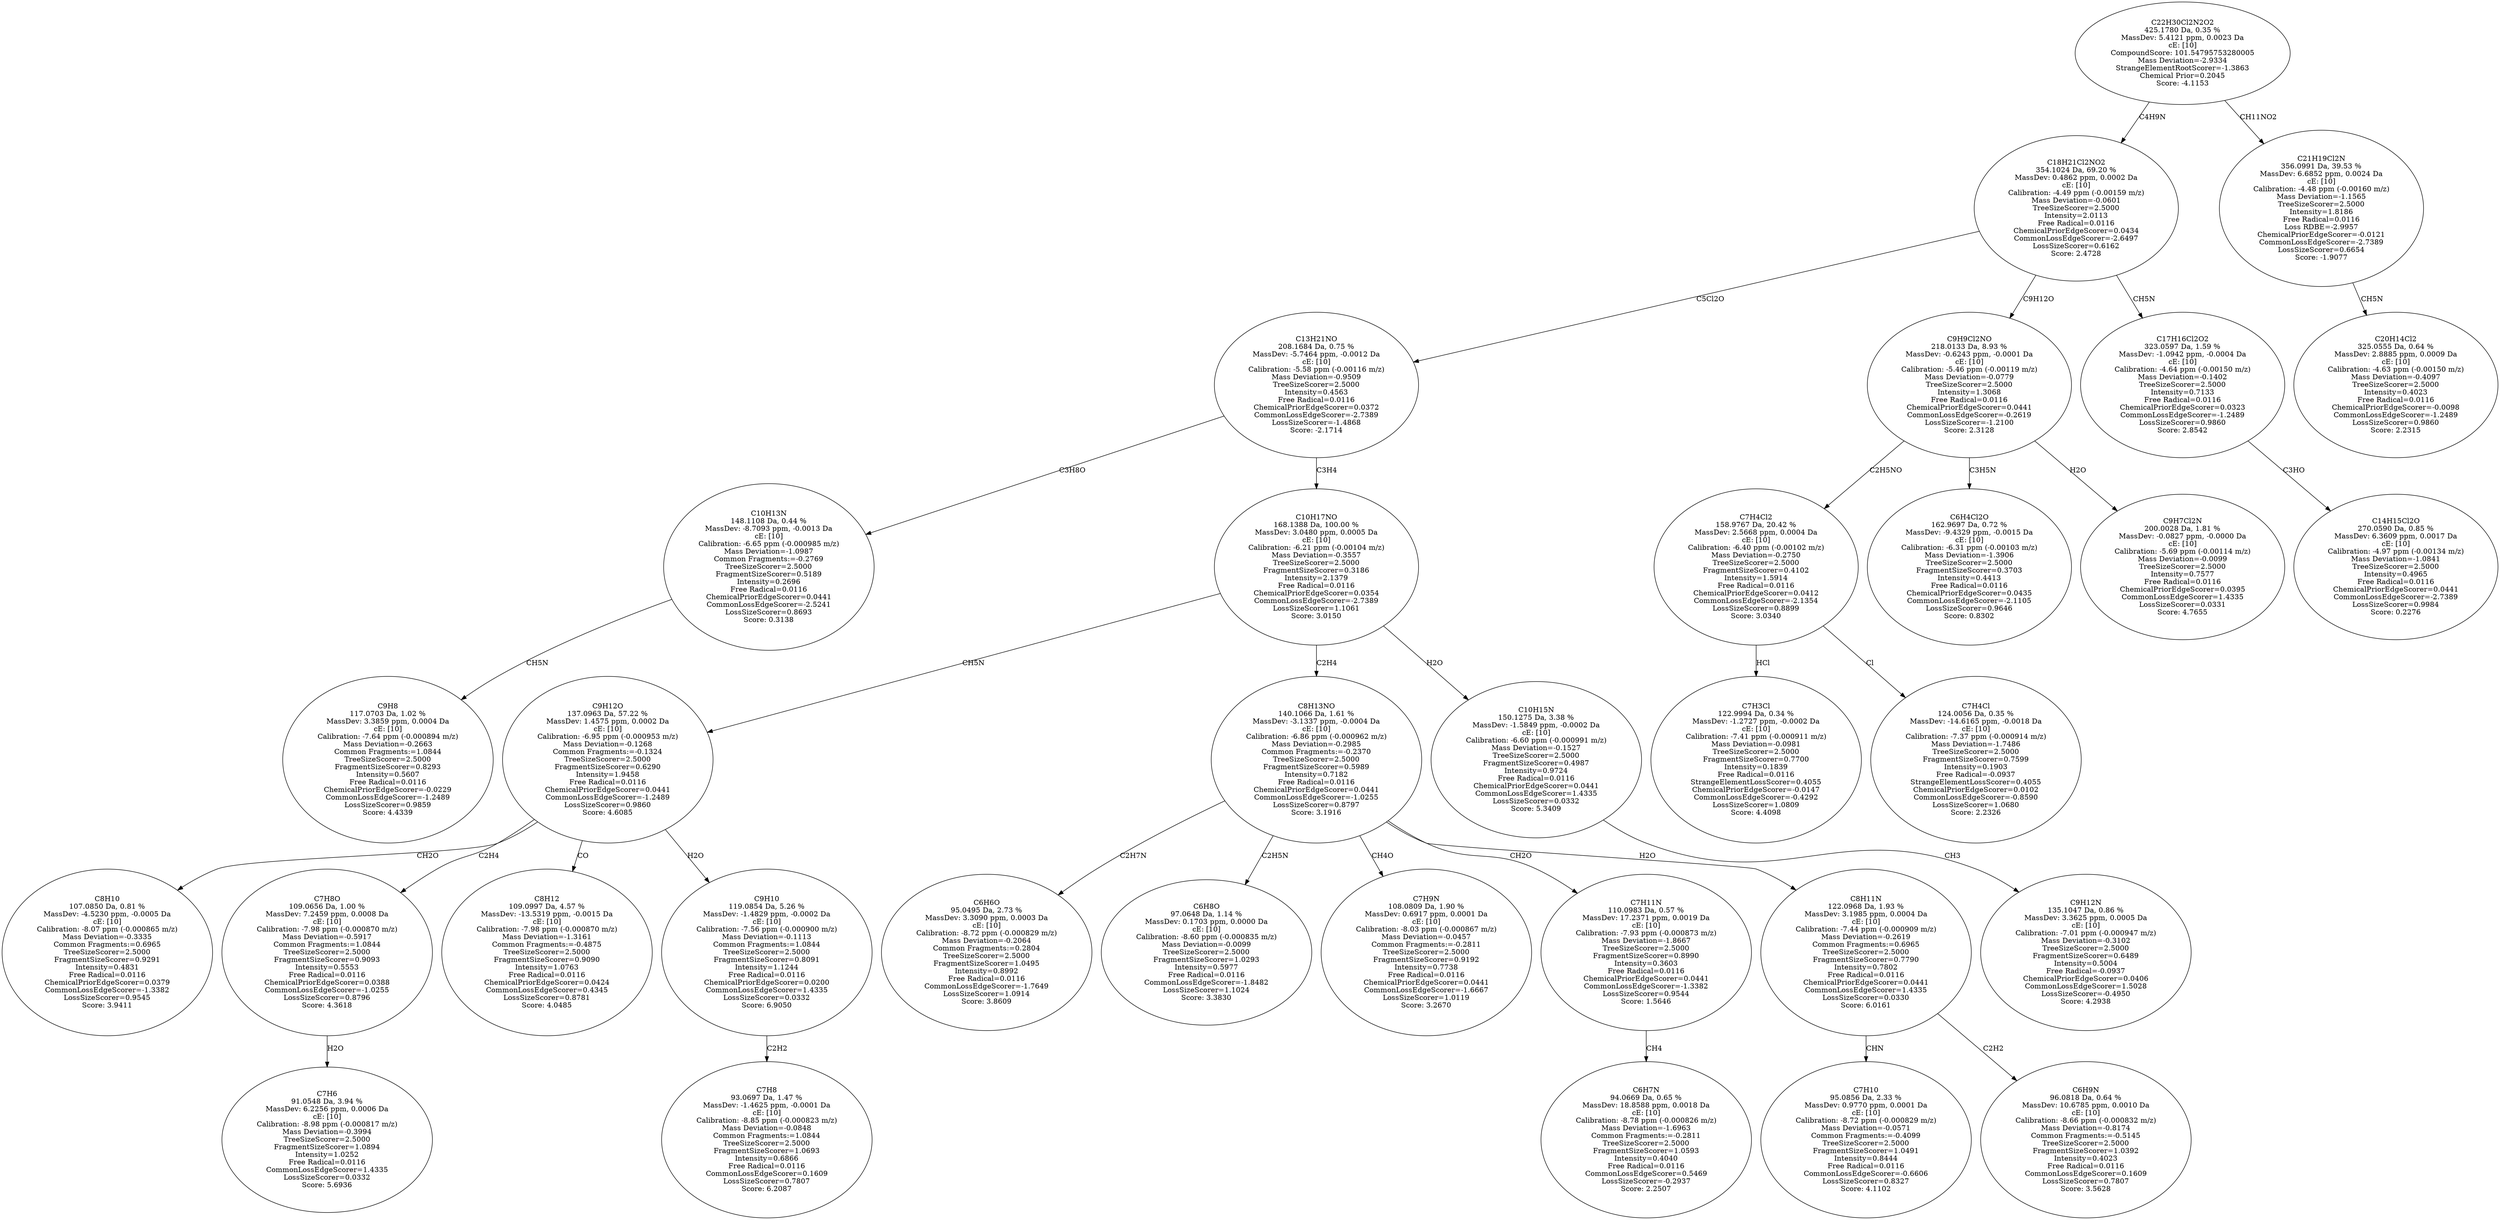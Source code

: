 strict digraph {
v1 [label="C9H8\n117.0703 Da, 1.02 %\nMassDev: 3.3859 ppm, 0.0004 Da\ncE: [10]\nCalibration: -7.64 ppm (-0.000894 m/z)\nMass Deviation=-0.2663\nCommon Fragments:=1.0844\nTreeSizeScorer=2.5000\nFragmentSizeScorer=0.8293\nIntensity=0.5607\nFree Radical=0.0116\nChemicalPriorEdgeScorer=-0.0229\nCommonLossEdgeScorer=-1.2489\nLossSizeScorer=0.9859\nScore: 4.4339"];
v2 [label="C10H13N\n148.1108 Da, 0.44 %\nMassDev: -8.7093 ppm, -0.0013 Da\ncE: [10]\nCalibration: -6.65 ppm (-0.000985 m/z)\nMass Deviation=-1.0987\nCommon Fragments:=-0.2769\nTreeSizeScorer=2.5000\nFragmentSizeScorer=0.5189\nIntensity=0.2696\nFree Radical=0.0116\nChemicalPriorEdgeScorer=0.0441\nCommonLossEdgeScorer=-2.5241\nLossSizeScorer=0.8693\nScore: 0.3138"];
v3 [label="C8H10\n107.0850 Da, 0.81 %\nMassDev: -4.5230 ppm, -0.0005 Da\ncE: [10]\nCalibration: -8.07 ppm (-0.000865 m/z)\nMass Deviation=-0.3335\nCommon Fragments:=0.6965\nTreeSizeScorer=2.5000\nFragmentSizeScorer=0.9291\nIntensity=0.4831\nFree Radical=0.0116\nChemicalPriorEdgeScorer=0.0379\nCommonLossEdgeScorer=-1.3382\nLossSizeScorer=0.9545\nScore: 3.9411"];
v4 [label="C7H6\n91.0548 Da, 3.94 %\nMassDev: 6.2256 ppm, 0.0006 Da\ncE: [10]\nCalibration: -8.98 ppm (-0.000817 m/z)\nMass Deviation=-0.3994\nTreeSizeScorer=2.5000\nFragmentSizeScorer=1.0894\nIntensity=1.0252\nFree Radical=0.0116\nCommonLossEdgeScorer=1.4335\nLossSizeScorer=0.0332\nScore: 5.6936"];
v5 [label="C7H8O\n109.0656 Da, 1.00 %\nMassDev: 7.2459 ppm, 0.0008 Da\ncE: [10]\nCalibration: -7.98 ppm (-0.000870 m/z)\nMass Deviation=-0.5917\nCommon Fragments:=1.0844\nTreeSizeScorer=2.5000\nFragmentSizeScorer=0.9093\nIntensity=0.5553\nFree Radical=0.0116\nChemicalPriorEdgeScorer=0.0388\nCommonLossEdgeScorer=-1.0255\nLossSizeScorer=0.8796\nScore: 4.3618"];
v6 [label="C8H12\n109.0997 Da, 4.57 %\nMassDev: -13.5319 ppm, -0.0015 Da\ncE: [10]\nCalibration: -7.98 ppm (-0.000870 m/z)\nMass Deviation=-1.3161\nCommon Fragments:=-0.4875\nTreeSizeScorer=2.5000\nFragmentSizeScorer=0.9090\nIntensity=1.0763\nFree Radical=0.0116\nChemicalPriorEdgeScorer=0.0424\nCommonLossEdgeScorer=0.4345\nLossSizeScorer=0.8781\nScore: 4.0485"];
v7 [label="C7H8\n93.0697 Da, 1.47 %\nMassDev: -1.4625 ppm, -0.0001 Da\ncE: [10]\nCalibration: -8.85 ppm (-0.000823 m/z)\nMass Deviation=-0.0848\nCommon Fragments:=1.0844\nTreeSizeScorer=2.5000\nFragmentSizeScorer=1.0693\nIntensity=0.6866\nFree Radical=0.0116\nCommonLossEdgeScorer=0.1609\nLossSizeScorer=0.7807\nScore: 6.2087"];
v8 [label="C9H10\n119.0854 Da, 5.26 %\nMassDev: -1.4829 ppm, -0.0002 Da\ncE: [10]\nCalibration: -7.56 ppm (-0.000900 m/z)\nMass Deviation=-0.1113\nCommon Fragments:=1.0844\nTreeSizeScorer=2.5000\nFragmentSizeScorer=0.8091\nIntensity=1.1244\nFree Radical=0.0116\nChemicalPriorEdgeScorer=0.0200\nCommonLossEdgeScorer=1.4335\nLossSizeScorer=0.0332\nScore: 6.9050"];
v9 [label="C9H12O\n137.0963 Da, 57.22 %\nMassDev: 1.4575 ppm, 0.0002 Da\ncE: [10]\nCalibration: -6.95 ppm (-0.000953 m/z)\nMass Deviation=-0.1268\nCommon Fragments:=-0.1324\nTreeSizeScorer=2.5000\nFragmentSizeScorer=0.6290\nIntensity=1.9458\nFree Radical=0.0116\nChemicalPriorEdgeScorer=0.0441\nCommonLossEdgeScorer=-1.2489\nLossSizeScorer=0.9860\nScore: 4.6085"];
v10 [label="C6H6O\n95.0495 Da, 2.73 %\nMassDev: 3.3090 ppm, 0.0003 Da\ncE: [10]\nCalibration: -8.72 ppm (-0.000829 m/z)\nMass Deviation=-0.2064\nCommon Fragments:=0.2804\nTreeSizeScorer=2.5000\nFragmentSizeScorer=1.0495\nIntensity=0.8992\nFree Radical=0.0116\nCommonLossEdgeScorer=-1.7649\nLossSizeScorer=1.0914\nScore: 3.8609"];
v11 [label="C6H8O\n97.0648 Da, 1.14 %\nMassDev: 0.1703 ppm, 0.0000 Da\ncE: [10]\nCalibration: -8.60 ppm (-0.000835 m/z)\nMass Deviation=-0.0099\nTreeSizeScorer=2.5000\nFragmentSizeScorer=1.0293\nIntensity=0.5977\nFree Radical=0.0116\nCommonLossEdgeScorer=-1.8482\nLossSizeScorer=1.1024\nScore: 3.3830"];
v12 [label="C7H9N\n108.0809 Da, 1.90 %\nMassDev: 0.6917 ppm, 0.0001 Da\ncE: [10]\nCalibration: -8.03 ppm (-0.000867 m/z)\nMass Deviation=-0.0457\nCommon Fragments:=-0.2811\nTreeSizeScorer=2.5000\nFragmentSizeScorer=0.9192\nIntensity=0.7738\nFree Radical=0.0116\nChemicalPriorEdgeScorer=0.0441\nCommonLossEdgeScorer=-1.6667\nLossSizeScorer=1.0119\nScore: 3.2670"];
v13 [label="C6H7N\n94.0669 Da, 0.65 %\nMassDev: 18.8588 ppm, 0.0018 Da\ncE: [10]\nCalibration: -8.78 ppm (-0.000826 m/z)\nMass Deviation=-1.6963\nCommon Fragments:=-0.2811\nTreeSizeScorer=2.5000\nFragmentSizeScorer=1.0593\nIntensity=0.4040\nFree Radical=0.0116\nCommonLossEdgeScorer=0.5469\nLossSizeScorer=-0.2937\nScore: 2.2507"];
v14 [label="C7H11N\n110.0983 Da, 0.57 %\nMassDev: 17.2371 ppm, 0.0019 Da\ncE: [10]\nCalibration: -7.93 ppm (-0.000873 m/z)\nMass Deviation=-1.8667\nTreeSizeScorer=2.5000\nFragmentSizeScorer=0.8990\nIntensity=0.3603\nFree Radical=0.0116\nChemicalPriorEdgeScorer=0.0441\nCommonLossEdgeScorer=-1.3382\nLossSizeScorer=0.9544\nScore: 1.5646"];
v15 [label="C7H10\n95.0856 Da, 2.33 %\nMassDev: 0.9770 ppm, 0.0001 Da\ncE: [10]\nCalibration: -8.72 ppm (-0.000829 m/z)\nMass Deviation=-0.0571\nCommon Fragments:=-0.4099\nTreeSizeScorer=2.5000\nFragmentSizeScorer=1.0491\nIntensity=0.8444\nFree Radical=0.0116\nCommonLossEdgeScorer=-0.6606\nLossSizeScorer=0.8327\nScore: 4.1102"];
v16 [label="C6H9N\n96.0818 Da, 0.64 %\nMassDev: 10.6785 ppm, 0.0010 Da\ncE: [10]\nCalibration: -8.66 ppm (-0.000832 m/z)\nMass Deviation=-0.8174\nCommon Fragments:=-0.5145\nTreeSizeScorer=2.5000\nFragmentSizeScorer=1.0392\nIntensity=0.4023\nFree Radical=0.0116\nCommonLossEdgeScorer=0.1609\nLossSizeScorer=0.7807\nScore: 3.5628"];
v17 [label="C8H11N\n122.0968 Da, 1.93 %\nMassDev: 3.1985 ppm, 0.0004 Da\ncE: [10]\nCalibration: -7.44 ppm (-0.000909 m/z)\nMass Deviation=-0.2619\nCommon Fragments:=0.6965\nTreeSizeScorer=2.5000\nFragmentSizeScorer=0.7790\nIntensity=0.7802\nFree Radical=0.0116\nChemicalPriorEdgeScorer=0.0441\nCommonLossEdgeScorer=1.4335\nLossSizeScorer=0.0330\nScore: 6.0161"];
v18 [label="C8H13NO\n140.1066 Da, 1.61 %\nMassDev: -3.1337 ppm, -0.0004 Da\ncE: [10]\nCalibration: -6.86 ppm (-0.000962 m/z)\nMass Deviation=-0.2985\nCommon Fragments:=-0.2370\nTreeSizeScorer=2.5000\nFragmentSizeScorer=0.5989\nIntensity=0.7182\nFree Radical=0.0116\nChemicalPriorEdgeScorer=0.0441\nCommonLossEdgeScorer=-1.0255\nLossSizeScorer=0.8797\nScore: 3.1916"];
v19 [label="C9H12N\n135.1047 Da, 0.86 %\nMassDev: 3.3625 ppm, 0.0005 Da\ncE: [10]\nCalibration: -7.01 ppm (-0.000947 m/z)\nMass Deviation=-0.3102\nTreeSizeScorer=2.5000\nFragmentSizeScorer=0.6489\nIntensity=0.5004\nFree Radical=-0.0937\nChemicalPriorEdgeScorer=0.0406\nCommonLossEdgeScorer=1.5028\nLossSizeScorer=-0.4950\nScore: 4.2938"];
v20 [label="C10H15N\n150.1275 Da, 3.38 %\nMassDev: -1.5849 ppm, -0.0002 Da\ncE: [10]\nCalibration: -6.60 ppm (-0.000991 m/z)\nMass Deviation=-0.1527\nTreeSizeScorer=2.5000\nFragmentSizeScorer=0.4987\nIntensity=0.9724\nFree Radical=0.0116\nChemicalPriorEdgeScorer=0.0441\nCommonLossEdgeScorer=1.4335\nLossSizeScorer=0.0332\nScore: 5.3409"];
v21 [label="C10H17NO\n168.1388 Da, 100.00 %\nMassDev: 3.0480 ppm, 0.0005 Da\ncE: [10]\nCalibration: -6.21 ppm (-0.00104 m/z)\nMass Deviation=-0.3557\nTreeSizeScorer=2.5000\nFragmentSizeScorer=0.3186\nIntensity=2.1379\nFree Radical=0.0116\nChemicalPriorEdgeScorer=0.0354\nCommonLossEdgeScorer=-2.7389\nLossSizeScorer=1.1061\nScore: 3.0150"];
v22 [label="C13H21NO\n208.1684 Da, 0.75 %\nMassDev: -5.7464 ppm, -0.0012 Da\ncE: [10]\nCalibration: -5.58 ppm (-0.00116 m/z)\nMass Deviation=-0.9509\nTreeSizeScorer=2.5000\nIntensity=0.4563\nFree Radical=0.0116\nChemicalPriorEdgeScorer=0.0372\nCommonLossEdgeScorer=-2.7389\nLossSizeScorer=-1.4868\nScore: -2.1714"];
v23 [label="C7H3Cl\n122.9994 Da, 0.34 %\nMassDev: -1.2727 ppm, -0.0002 Da\ncE: [10]\nCalibration: -7.41 ppm (-0.000911 m/z)\nMass Deviation=-0.0981\nTreeSizeScorer=2.5000\nFragmentSizeScorer=0.7700\nIntensity=0.1839\nFree Radical=0.0116\nStrangeElementLossScorer=0.4055\nChemicalPriorEdgeScorer=-0.0147\nCommonLossEdgeScorer=-0.4292\nLossSizeScorer=1.0809\nScore: 4.4098"];
v24 [label="C7H4Cl\n124.0056 Da, 0.35 %\nMassDev: -14.6165 ppm, -0.0018 Da\ncE: [10]\nCalibration: -7.37 ppm (-0.000914 m/z)\nMass Deviation=-1.7486\nTreeSizeScorer=2.5000\nFragmentSizeScorer=0.7599\nIntensity=0.1903\nFree Radical=-0.0937\nStrangeElementLossScorer=0.4055\nChemicalPriorEdgeScorer=0.0102\nCommonLossEdgeScorer=-0.8590\nLossSizeScorer=1.0680\nScore: 2.2326"];
v25 [label="C7H4Cl2\n158.9767 Da, 20.42 %\nMassDev: 2.5668 ppm, 0.0004 Da\ncE: [10]\nCalibration: -6.40 ppm (-0.00102 m/z)\nMass Deviation=-0.2750\nTreeSizeScorer=2.5000\nFragmentSizeScorer=0.4102\nIntensity=1.5914\nFree Radical=0.0116\nChemicalPriorEdgeScorer=0.0412\nCommonLossEdgeScorer=-2.1354\nLossSizeScorer=0.8899\nScore: 3.0340"];
v26 [label="C6H4Cl2O\n162.9697 Da, 0.72 %\nMassDev: -9.4329 ppm, -0.0015 Da\ncE: [10]\nCalibration: -6.31 ppm (-0.00103 m/z)\nMass Deviation=-1.3906\nTreeSizeScorer=2.5000\nFragmentSizeScorer=0.3703\nIntensity=0.4413\nFree Radical=0.0116\nChemicalPriorEdgeScorer=0.0435\nCommonLossEdgeScorer=-2.1105\nLossSizeScorer=0.9646\nScore: 0.8302"];
v27 [label="C9H7Cl2N\n200.0028 Da, 1.81 %\nMassDev: -0.0827 ppm, -0.0000 Da\ncE: [10]\nCalibration: -5.69 ppm (-0.00114 m/z)\nMass Deviation=-0.0099\nTreeSizeScorer=2.5000\nIntensity=0.7577\nFree Radical=0.0116\nChemicalPriorEdgeScorer=0.0395\nCommonLossEdgeScorer=1.4335\nLossSizeScorer=0.0331\nScore: 4.7655"];
v28 [label="C9H9Cl2NO\n218.0133 Da, 8.93 %\nMassDev: -0.6243 ppm, -0.0001 Da\ncE: [10]\nCalibration: -5.46 ppm (-0.00119 m/z)\nMass Deviation=-0.0779\nTreeSizeScorer=2.5000\nIntensity=1.3068\nFree Radical=0.0116\nChemicalPriorEdgeScorer=0.0441\nCommonLossEdgeScorer=-0.2619\nLossSizeScorer=-1.2100\nScore: 2.3128"];
v29 [label="C14H15Cl2O\n270.0590 Da, 0.85 %\nMassDev: 6.3609 ppm, 0.0017 Da\ncE: [10]\nCalibration: -4.97 ppm (-0.00134 m/z)\nMass Deviation=-1.0841\nTreeSizeScorer=2.5000\nIntensity=0.4965\nFree Radical=0.0116\nChemicalPriorEdgeScorer=0.0441\nCommonLossEdgeScorer=-2.7389\nLossSizeScorer=0.9984\nScore: 0.2276"];
v30 [label="C17H16Cl2O2\n323.0597 Da, 1.59 %\nMassDev: -1.0942 ppm, -0.0004 Da\ncE: [10]\nCalibration: -4.64 ppm (-0.00150 m/z)\nMass Deviation=-0.1402\nTreeSizeScorer=2.5000\nIntensity=0.7133\nFree Radical=0.0116\nChemicalPriorEdgeScorer=0.0323\nCommonLossEdgeScorer=-1.2489\nLossSizeScorer=0.9860\nScore: 2.8542"];
v31 [label="C18H21Cl2NO2\n354.1024 Da, 69.20 %\nMassDev: 0.4862 ppm, 0.0002 Da\ncE: [10]\nCalibration: -4.49 ppm (-0.00159 m/z)\nMass Deviation=-0.0601\nTreeSizeScorer=2.5000\nIntensity=2.0113\nFree Radical=0.0116\nChemicalPriorEdgeScorer=0.0434\nCommonLossEdgeScorer=-2.6497\nLossSizeScorer=0.6162\nScore: 2.4728"];
v32 [label="C20H14Cl2\n325.0555 Da, 0.64 %\nMassDev: 2.8885 ppm, 0.0009 Da\ncE: [10]\nCalibration: -4.63 ppm (-0.00150 m/z)\nMass Deviation=-0.4097\nTreeSizeScorer=2.5000\nIntensity=0.4023\nFree Radical=0.0116\nChemicalPriorEdgeScorer=-0.0098\nCommonLossEdgeScorer=-1.2489\nLossSizeScorer=0.9860\nScore: 2.2315"];
v33 [label="C21H19Cl2N\n356.0991 Da, 39.53 %\nMassDev: 6.6852 ppm, 0.0024 Da\ncE: [10]\nCalibration: -4.48 ppm (-0.00160 m/z)\nMass Deviation=-1.1565\nTreeSizeScorer=2.5000\nIntensity=1.8186\nFree Radical=0.0116\nLoss RDBE=-2.9957\nChemicalPriorEdgeScorer=-0.0121\nCommonLossEdgeScorer=-2.7389\nLossSizeScorer=0.6654\nScore: -1.9077"];
v34 [label="C22H30Cl2N2O2\n425.1780 Da, 0.35 %\nMassDev: 5.4121 ppm, 0.0023 Da\ncE: [10]\nCompoundScore: 101.54795753280005\nMass Deviation=-2.9334\nStrangeElementRootScorer=-1.3863\nChemical Prior=0.2045\nScore: -4.1153"];
v2 -> v1 [label="CH5N"];
v22 -> v2 [label="C3H8O"];
v9 -> v3 [label="CH2O"];
v5 -> v4 [label="H2O"];
v9 -> v5 [label="C2H4"];
v9 -> v6 [label="CO"];
v8 -> v7 [label="C2H2"];
v9 -> v8 [label="H2O"];
v21 -> v9 [label="CH5N"];
v18 -> v10 [label="C2H7N"];
v18 -> v11 [label="C2H5N"];
v18 -> v12 [label="CH4O"];
v14 -> v13 [label="CH4"];
v18 -> v14 [label="CH2O"];
v17 -> v15 [label="CHN"];
v17 -> v16 [label="C2H2"];
v18 -> v17 [label="H2O"];
v21 -> v18 [label="C2H4"];
v20 -> v19 [label="CH3"];
v21 -> v20 [label="H2O"];
v22 -> v21 [label="C3H4"];
v31 -> v22 [label="C5Cl2O"];
v25 -> v23 [label="HCl"];
v25 -> v24 [label="Cl"];
v28 -> v25 [label="C2H5NO"];
v28 -> v26 [label="C3H5N"];
v28 -> v27 [label="H2O"];
v31 -> v28 [label="C9H12O"];
v30 -> v29 [label="C3HO"];
v31 -> v30 [label="CH5N"];
v34 -> v31 [label="C4H9N"];
v33 -> v32 [label="CH5N"];
v34 -> v33 [label="CH11NO2"];
}